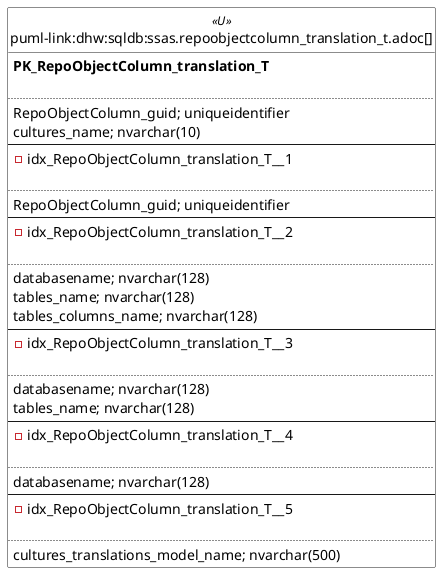 @startuml
left to right direction
'top to bottom direction
hide circle
'avoide "." issues:
set namespaceSeparator none


skinparam class {
  BackgroundColor White
  BackgroundColor<<FN>> Yellow
  BackgroundColor<<FS>> Yellow
  BackgroundColor<<FT>> LightGray
  BackgroundColor<<IF>> Yellow
  BackgroundColor<<IS>> Yellow
  BackgroundColor<<P>> Aqua
  BackgroundColor<<PC>> Aqua
  BackgroundColor<<SN>> Yellow
  BackgroundColor<<SO>> SlateBlue
  BackgroundColor<<TF>> LightGray
  BackgroundColor<<TR>> Tomato
  BackgroundColor<<U>> White
  BackgroundColor<<V>> WhiteSmoke
  BackgroundColor<<X>> Aqua
  BackgroundColor<<external>> AliceBlue
}


entity "puml-link:dhw:sqldb:ssas.repoobjectcolumn_translation_t.adoc[]" as ssas.RepoObjectColumn_translation_T << U >> {
**PK_RepoObjectColumn_translation_T**

..
RepoObjectColumn_guid; uniqueidentifier
cultures_name; nvarchar(10)
--
- idx_RepoObjectColumn_translation_T__1

..
RepoObjectColumn_guid; uniqueidentifier
--
- idx_RepoObjectColumn_translation_T__2

..
databasename; nvarchar(128)
tables_name; nvarchar(128)
tables_columns_name; nvarchar(128)
--
- idx_RepoObjectColumn_translation_T__3

..
databasename; nvarchar(128)
tables_name; nvarchar(128)
--
- idx_RepoObjectColumn_translation_T__4

..
databasename; nvarchar(128)
--
- idx_RepoObjectColumn_translation_T__5

..
cultures_translations_model_name; nvarchar(500)
}


@enduml

